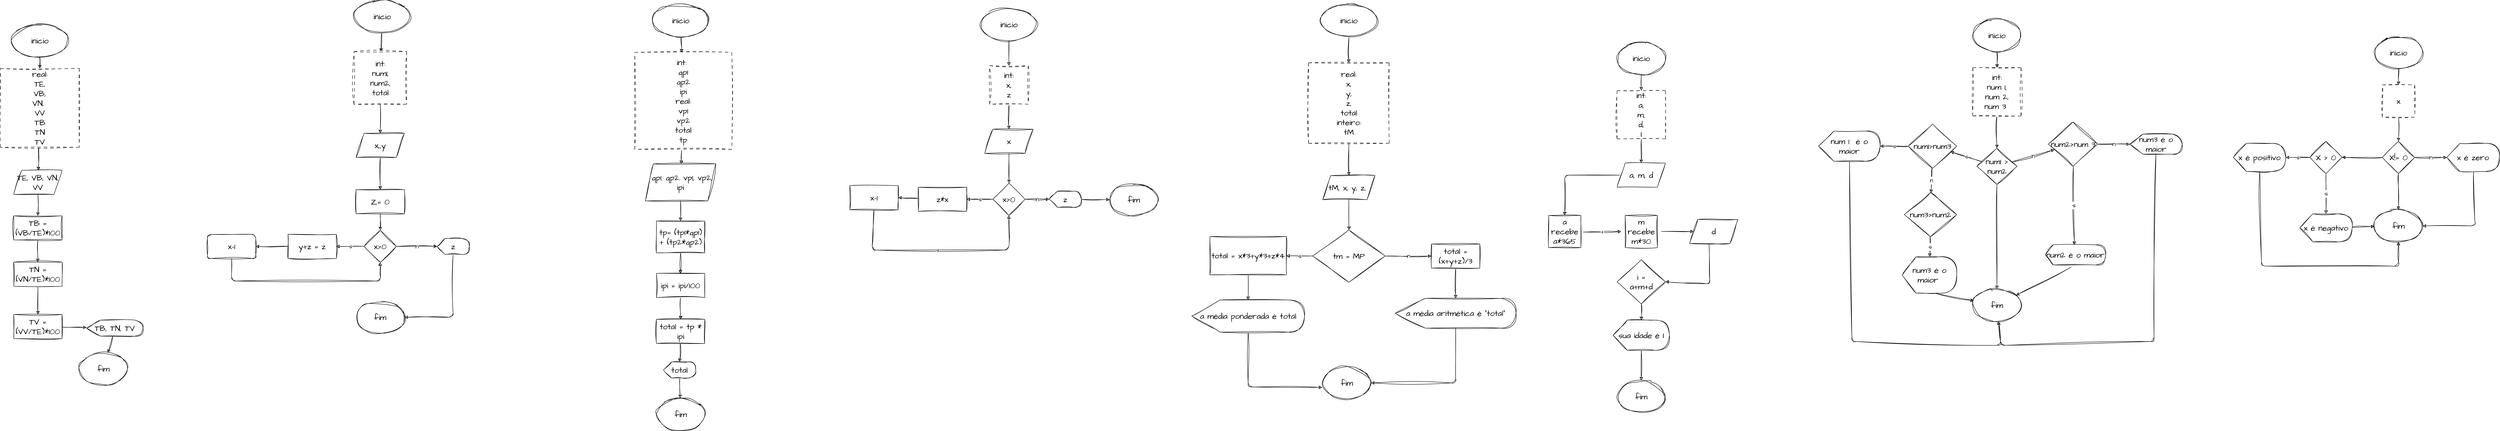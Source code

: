 <mxfile>
    <diagram id="sGymPp60y_wfpJxGPHa7" name="ex1">
        <mxGraphModel dx="9067" dy="885" grid="1" gridSize="10" guides="1" tooltips="1" connect="1" arrows="1" fold="1" page="1" pageScale="1" pageWidth="827" pageHeight="1169" math="0" shadow="0">
            <root>
                <mxCell id="0"/>
                <mxCell id="1" parent="0"/>
                <mxCell id="48" value="" style="edgeStyle=none;sketch=1;hachureGap=4;jiggle=2;curveFitting=1;html=1;fontFamily=Architects Daughter;fontSource=https%3A%2F%2Ffonts.googleapis.com%2Fcss%3Ffamily%3DArchitects%2BDaughter;fontSize=16;" parent="1" source="24" target="47" edge="1">
                    <mxGeometry relative="1" as="geometry"/>
                </mxCell>
                <mxCell id="24" value="inicio" style="ellipse;whiteSpace=wrap;html=1;sketch=1;hachureGap=4;jiggle=2;curveFitting=1;fontFamily=Architects Daughter;fontSource=https%3A%2F%2Ffonts.googleapis.com%2Fcss%3Ffamily%3DArchitects%2BDaughter;fontSize=20;" parent="1" vertex="1">
                    <mxGeometry x="-350" y="110" width="120" height="80" as="geometry"/>
                </mxCell>
                <mxCell id="25" value="fim" style="ellipse;whiteSpace=wrap;html=1;sketch=1;hachureGap=4;jiggle=2;curveFitting=1;fontFamily=Architects Daughter;fontSource=https%3A%2F%2Ffonts.googleapis.com%2Fcss%3Ffamily%3DArchitects%2BDaughter;fontSize=20;" parent="1" vertex="1">
                    <mxGeometry x="-350" y="540" width="120" height="80" as="geometry"/>
                </mxCell>
                <mxCell id="29" value="n" style="edgeStyle=none;sketch=1;hachureGap=4;jiggle=2;curveFitting=1;html=1;fontFamily=Architects Daughter;fontSource=https%3A%2F%2Ffonts.googleapis.com%2Fcss%3Ffamily%3DArchitects%2BDaughter;fontSize=16;" parent="1" source="31" edge="1">
                    <mxGeometry relative="1" as="geometry">
                        <mxPoint x="-170.0" y="410" as="targetPoint"/>
                    </mxGeometry>
                </mxCell>
                <mxCell id="30" value="" style="edgeStyle=none;sketch=1;hachureGap=4;jiggle=2;curveFitting=1;html=1;fontFamily=Architects Daughter;fontSource=https%3A%2F%2Ffonts.googleapis.com%2Fcss%3Ffamily%3DArchitects%2BDaughter;fontSize=16;" parent="1" source="31" target="25" edge="1">
                    <mxGeometry relative="1" as="geometry"/>
                </mxCell>
                <mxCell id="80" value="" style="edgeStyle=none;sketch=1;hachureGap=4;jiggle=2;curveFitting=1;html=1;fontFamily=Architects Daughter;fontSource=https%3A%2F%2Ffonts.googleapis.com%2Fcss%3Ffamily%3DArchitects%2BDaughter;fontSize=16;" parent="1" source="31" target="79" edge="1">
                    <mxGeometry relative="1" as="geometry"/>
                </mxCell>
                <mxCell id="31" value="X!= 0" style="rhombus;whiteSpace=wrap;html=1;sketch=1;hachureGap=4;jiggle=2;curveFitting=1;fontFamily=Architects Daughter;fontSource=https%3A%2F%2Ffonts.googleapis.com%2Fcss%3Ffamily%3DArchitects%2BDaughter;fontSize=20;" parent="1" vertex="1">
                    <mxGeometry x="-330" y="370" width="80" height="80" as="geometry"/>
                </mxCell>
                <mxCell id="58" value="" style="edgeStyle=none;sketch=1;hachureGap=4;jiggle=2;curveFitting=1;html=1;fontFamily=Architects Daughter;fontSource=https%3A%2F%2Ffonts.googleapis.com%2Fcss%3Ffamily%3DArchitects%2BDaughter;fontSize=16;" parent="1" source="43" edge="1">
                    <mxGeometry relative="1" as="geometry">
                        <mxPoint x="-290" y="620" as="targetPoint"/>
                        <Array as="points">
                            <mxPoint x="-630" y="680"/>
                            <mxPoint x="-290" y="680"/>
                        </Array>
                    </mxGeometry>
                </mxCell>
                <mxCell id="43" value="x é positivo" style="shape=display;whiteSpace=wrap;html=1;sketch=1;hachureGap=4;jiggle=2;curveFitting=1;fontFamily=Architects Daughter;fontSource=https%3A%2F%2Ffonts.googleapis.com%2Fcss%3Ffamily%3DArchitects%2BDaughter;fontSize=20;" parent="1" vertex="1">
                    <mxGeometry x="-700" y="375" width="130" height="70" as="geometry"/>
                </mxCell>
                <mxCell id="56" value="" style="edgeStyle=none;sketch=1;hachureGap=4;jiggle=2;curveFitting=1;html=1;fontFamily=Architects Daughter;fontSource=https%3A%2F%2Ffonts.googleapis.com%2Fcss%3Ffamily%3DArchitects%2BDaughter;fontSize=16;entryX=1;entryY=0.5;entryDx=0;entryDy=0;" parent="1" source="46" target="25" edge="1">
                    <mxGeometry relative="1" as="geometry">
                        <mxPoint x="-105" y="530" as="targetPoint"/>
                        <Array as="points">
                            <mxPoint x="-100" y="580"/>
                        </Array>
                    </mxGeometry>
                </mxCell>
                <mxCell id="46" value="x é zero" style="shape=display;whiteSpace=wrap;html=1;sketch=1;hachureGap=4;jiggle=2;curveFitting=1;fontFamily=Architects Daughter;fontSource=https%3A%2F%2Ffonts.googleapis.com%2Fcss%3Ffamily%3DArchitects%2BDaughter;fontSize=20;" parent="1" vertex="1">
                    <mxGeometry x="-170" y="375" width="130" height="70" as="geometry"/>
                </mxCell>
                <mxCell id="49" value="" style="edgeStyle=none;sketch=1;hachureGap=4;jiggle=2;curveFitting=1;html=1;fontFamily=Architects Daughter;fontSource=https%3A%2F%2Ffonts.googleapis.com%2Fcss%3Ffamily%3DArchitects%2BDaughter;fontSize=16;" parent="1" source="47" target="31" edge="1">
                    <mxGeometry relative="1" as="geometry"/>
                </mxCell>
                <mxCell id="47" value="x" style="whiteSpace=wrap;html=1;aspect=fixed;dashed=1;dashPattern=8 8;sketch=1;hachureGap=4;jiggle=2;curveFitting=1;fontFamily=Architects Daughter;fontSource=https%3A%2F%2Ffonts.googleapis.com%2Fcss%3Ffamily%3DArchitects%2BDaughter;fontSize=20;" parent="1" vertex="1">
                    <mxGeometry x="-330" y="230" width="80" height="80" as="geometry"/>
                </mxCell>
                <mxCell id="59" value="" style="edgeStyle=none;sketch=1;hachureGap=4;jiggle=2;curveFitting=1;html=1;fontFamily=Architects Daughter;fontSource=https%3A%2F%2Ffonts.googleapis.com%2Fcss%3Ffamily%3DArchitects%2BDaughter;fontSize=16;" parent="1" source="60" target="76" edge="1">
                    <mxGeometry relative="1" as="geometry"/>
                </mxCell>
                <mxCell id="60" value="inicio" style="ellipse;whiteSpace=wrap;html=1;sketch=1;hachureGap=4;jiggle=2;curveFitting=1;fontFamily=Architects Daughter;fontSource=https%3A%2F%2Ffonts.googleapis.com%2Fcss%3Ffamily%3DArchitects%2BDaughter;fontSize=20;" parent="1" vertex="1">
                    <mxGeometry x="-1347" y="67" width="120" height="80" as="geometry"/>
                </mxCell>
                <mxCell id="61" value="fim" style="ellipse;whiteSpace=wrap;html=1;sketch=1;hachureGap=4;jiggle=2;curveFitting=1;fontFamily=Architects Daughter;fontSource=https%3A%2F%2Ffonts.googleapis.com%2Fcss%3Ffamily%3DArchitects%2BDaughter;fontSize=20;" parent="1" vertex="1">
                    <mxGeometry x="-1347" y="737" width="120" height="80" as="geometry"/>
                </mxCell>
                <mxCell id="64" value="" style="edgeStyle=none;sketch=1;hachureGap=4;jiggle=2;curveFitting=1;html=1;fontFamily=Architects Daughter;fontSource=https%3A%2F%2Ffonts.googleapis.com%2Fcss%3Ffamily%3DArchitects%2BDaughter;fontSize=16;" parent="1" source="65" target="61" edge="1">
                    <mxGeometry relative="1" as="geometry"/>
                </mxCell>
                <mxCell id="91" value="s" style="edgeStyle=none;sketch=1;hachureGap=4;jiggle=2;curveFitting=1;html=1;fontFamily=Architects Daughter;fontSource=https%3A%2F%2Ffonts.googleapis.com%2Fcss%3Ffamily%3DArchitects%2BDaughter;fontSize=16;" parent="1" source="65" target="90" edge="1">
                    <mxGeometry relative="1" as="geometry"/>
                </mxCell>
                <mxCell id="104" value="n" style="edgeStyle=none;sketch=1;hachureGap=4;jiggle=2;curveFitting=1;html=1;fontFamily=Architects Daughter;fontSource=https%3A%2F%2Ffonts.googleapis.com%2Fcss%3Ffamily%3DArchitects%2BDaughter;fontSize=16;" parent="1" source="65" target="103" edge="1">
                    <mxGeometry relative="1" as="geometry"/>
                </mxCell>
                <mxCell id="65" value="num1 &amp;gt; num2" style="rhombus;whiteSpace=wrap;html=1;sketch=1;hachureGap=4;jiggle=2;curveFitting=1;fontFamily=Architects Daughter;fontSource=https%3A%2F%2Ffonts.googleapis.com%2Fcss%3Ffamily%3DArchitects%2BDaughter;fontSize=20;" parent="1" vertex="1">
                    <mxGeometry x="-1337" y="387" width="100" height="90" as="geometry"/>
                </mxCell>
                <mxCell id="75" value="" style="edgeStyle=none;sketch=1;hachureGap=4;jiggle=2;curveFitting=1;html=1;fontFamily=Architects Daughter;fontSource=https%3A%2F%2Ffonts.googleapis.com%2Fcss%3Ffamily%3DArchitects%2BDaughter;fontSize=16;" parent="1" source="76" target="65" edge="1">
                    <mxGeometry relative="1" as="geometry"/>
                </mxCell>
                <mxCell id="76" value="int: &lt;br&gt;num 1,&lt;br&gt;num 2, &lt;br&gt;num 3&amp;nbsp;" style="whiteSpace=wrap;html=1;aspect=fixed;dashed=1;dashPattern=8 8;sketch=1;hachureGap=4;jiggle=2;curveFitting=1;fontFamily=Architects Daughter;fontSource=https%3A%2F%2Ffonts.googleapis.com%2Fcss%3Ffamily%3DArchitects%2BDaughter;fontSize=20;" parent="1" vertex="1">
                    <mxGeometry x="-1347" y="187" width="120" height="120" as="geometry"/>
                </mxCell>
                <mxCell id="81" value="s" style="edgeStyle=none;sketch=1;hachureGap=4;jiggle=2;curveFitting=1;html=1;fontFamily=Architects Daughter;fontSource=https%3A%2F%2Ffonts.googleapis.com%2Fcss%3Ffamily%3DArchitects%2BDaughter;fontSize=16;" parent="1" source="79" target="43" edge="1">
                    <mxGeometry relative="1" as="geometry"/>
                </mxCell>
                <mxCell id="86" value="s" style="edgeStyle=none;sketch=1;hachureGap=4;jiggle=2;curveFitting=1;html=1;fontFamily=Architects Daughter;fontSource=https%3A%2F%2Ffonts.googleapis.com%2Fcss%3Ffamily%3DArchitects%2BDaughter;fontSize=16;" parent="1" source="79" target="85" edge="1">
                    <mxGeometry relative="1" as="geometry"/>
                </mxCell>
                <mxCell id="79" value="X &amp;gt; 0" style="rhombus;whiteSpace=wrap;html=1;sketch=1;hachureGap=4;jiggle=2;curveFitting=1;fontFamily=Architects Daughter;fontSource=https%3A%2F%2Ffonts.googleapis.com%2Fcss%3Ffamily%3DArchitects%2BDaughter;fontSize=20;" parent="1" vertex="1">
                    <mxGeometry x="-510" y="370" width="80" height="80" as="geometry"/>
                </mxCell>
                <mxCell id="87" value="" style="edgeStyle=none;sketch=1;hachureGap=4;jiggle=2;curveFitting=1;html=1;fontFamily=Architects Daughter;fontSource=https%3A%2F%2Ffonts.googleapis.com%2Fcss%3Ffamily%3DArchitects%2BDaughter;fontSize=16;" parent="1" source="85" target="25" edge="1">
                    <mxGeometry relative="1" as="geometry"/>
                </mxCell>
                <mxCell id="85" value="x é negativo" style="shape=display;whiteSpace=wrap;html=1;sketch=1;hachureGap=4;jiggle=2;curveFitting=1;fontFamily=Architects Daughter;fontSource=https%3A%2F%2Ffonts.googleapis.com%2Fcss%3Ffamily%3DArchitects%2BDaughter;fontSize=20;" parent="1" vertex="1">
                    <mxGeometry x="-535" y="550" width="130" height="70" as="geometry"/>
                </mxCell>
                <mxCell id="94" value="s" style="edgeStyle=none;sketch=1;hachureGap=4;jiggle=2;curveFitting=1;html=1;fontFamily=Architects Daughter;fontSource=https%3A%2F%2Ffonts.googleapis.com%2Fcss%3Ffamily%3DArchitects%2BDaughter;fontSize=16;" parent="1" source="90" target="111" edge="1">
                    <mxGeometry relative="1" as="geometry">
                        <mxPoint x="-1587" y="382" as="targetPoint"/>
                    </mxGeometry>
                </mxCell>
                <mxCell id="98" value="n" style="edgeStyle=none;sketch=1;hachureGap=4;jiggle=2;curveFitting=1;html=1;fontFamily=Architects Daughter;fontSource=https%3A%2F%2Ffonts.googleapis.com%2Fcss%3Ffamily%3DArchitects%2BDaughter;fontSize=16;" parent="1" source="90" target="97" edge="1">
                    <mxGeometry relative="1" as="geometry"/>
                </mxCell>
                <mxCell id="90" value="num1&amp;gt;num3" style="rhombus;whiteSpace=wrap;html=1;fontSize=20;fontFamily=Architects Daughter;sketch=1;hachureGap=4;jiggle=2;curveFitting=1;fontSource=https%3A%2F%2Ffonts.googleapis.com%2Fcss%3Ffamily%3DArchitects%2BDaughter;" parent="1" vertex="1">
                    <mxGeometry x="-1507" y="327" width="120" height="110" as="geometry"/>
                </mxCell>
                <mxCell id="100" value="s" style="edgeStyle=none;sketch=1;hachureGap=4;jiggle=2;curveFitting=1;html=1;fontFamily=Architects Daughter;fontSource=https%3A%2F%2Ffonts.googleapis.com%2Fcss%3Ffamily%3DArchitects%2BDaughter;fontSize=16;" parent="1" source="97" target="113" edge="1">
                    <mxGeometry relative="1" as="geometry">
                        <mxPoint x="-1457" y="637" as="targetPoint"/>
                    </mxGeometry>
                </mxCell>
                <mxCell id="97" value="num3&amp;gt;num2" style="rhombus;whiteSpace=wrap;html=1;fontSize=20;fontFamily=Architects Daughter;sketch=1;hachureGap=4;jiggle=2;curveFitting=1;fontSource=https%3A%2F%2Ffonts.googleapis.com%2Fcss%3Ffamily%3DArchitects%2BDaughter;" parent="1" vertex="1">
                    <mxGeometry x="-1517" y="497" width="130" height="110" as="geometry"/>
                </mxCell>
                <mxCell id="109" value="" style="edgeStyle=none;sketch=1;hachureGap=4;jiggle=2;curveFitting=1;html=1;fontFamily=Architects Daughter;fontSource=https%3A%2F%2Ffonts.googleapis.com%2Fcss%3Ffamily%3DArchitects%2BDaughter;fontSize=16;exitX=0.572;exitY=0.99;exitDx=0;exitDy=0;exitPerimeter=0;" parent="1" source="113" target="61" edge="1">
                    <mxGeometry relative="1" as="geometry">
                        <mxPoint x="-1447" y="737" as="sourcePoint"/>
                    </mxGeometry>
                </mxCell>
                <mxCell id="106" value="s" style="edgeStyle=none;sketch=1;hachureGap=4;jiggle=2;curveFitting=1;html=1;fontFamily=Architects Daughter;fontSource=https%3A%2F%2Ffonts.googleapis.com%2Fcss%3Ffamily%3DArchitects%2BDaughter;fontSize=16;entryX=0;entryY=0;entryDx=72.5;entryDy=0;entryPerimeter=0;" parent="1" source="103" target="116" edge="1">
                    <mxGeometry relative="1" as="geometry">
                        <mxPoint x="-1104.5" y="582" as="targetPoint"/>
                    </mxGeometry>
                </mxCell>
                <mxCell id="108" value="n" style="edgeStyle=none;sketch=1;hachureGap=4;jiggle=2;curveFitting=1;html=1;fontFamily=Architects Daughter;fontSource=https%3A%2F%2Ffonts.googleapis.com%2Fcss%3Ffamily%3DArchitects%2BDaughter;fontSize=16;entryX=0;entryY=0.5;entryDx=0;entryDy=0;entryPerimeter=0;" parent="1" source="103" target="114" edge="1">
                    <mxGeometry relative="1" as="geometry">
                        <mxPoint x="-957" y="377" as="targetPoint"/>
                    </mxGeometry>
                </mxCell>
                <mxCell id="103" value="num2&amp;gt;num 3" style="rhombus;whiteSpace=wrap;html=1;fontSize=20;fontFamily=Architects Daughter;sketch=1;hachureGap=4;jiggle=2;curveFitting=1;fontSource=https%3A%2F%2Ffonts.googleapis.com%2Fcss%3Ffamily%3DArchitects%2BDaughter;" parent="1" vertex="1">
                    <mxGeometry x="-1159.5" y="322" width="122.5" height="110" as="geometry"/>
                </mxCell>
                <mxCell id="110" value="" style="edgeStyle=none;sketch=1;hachureGap=4;jiggle=2;curveFitting=1;html=1;fontFamily=Architects Daughter;fontSource=https%3A%2F%2Ffonts.googleapis.com%2Fcss%3Ffamily%3DArchitects%2BDaughter;fontSize=16;exitX=0;exitY=0;exitDx=72.5;exitDy=50;exitPerimeter=0;" parent="1" source="116" target="61" edge="1">
                    <mxGeometry relative="1" as="geometry">
                        <mxPoint x="-1176.251" y="692" as="sourcePoint"/>
                    </mxGeometry>
                </mxCell>
                <mxCell id="119" value="" style="edgeStyle=none;sketch=1;hachureGap=4;jiggle=2;curveFitting=1;html=1;fontFamily=Architects Daughter;fontSource=https%3A%2F%2Ffonts.googleapis.com%2Fcss%3Ffamily%3DArchitects%2BDaughter;fontSize=16;" parent="1" source="111" target="61" edge="1">
                    <mxGeometry relative="1" as="geometry">
                        <mxPoint x="-1662" y="497" as="targetPoint"/>
                        <Array as="points">
                            <mxPoint x="-1647" y="867"/>
                            <mxPoint x="-1277" y="877"/>
                        </Array>
                    </mxGeometry>
                </mxCell>
                <mxCell id="111" value="num 1&amp;nbsp; é o maior" style="shape=display;whiteSpace=wrap;html=1;sketch=1;hachureGap=4;jiggle=2;curveFitting=1;fontFamily=Architects Daughter;fontSource=https%3A%2F%2Ffonts.googleapis.com%2Fcss%3Ffamily%3DArchitects%2BDaughter;fontSize=20;" parent="1" vertex="1">
                    <mxGeometry x="-1730" y="344.5" width="153" height="75" as="geometry"/>
                </mxCell>
                <mxCell id="113" value="num3 é o maior&amp;nbsp;" style="shape=display;whiteSpace=wrap;html=1;sketch=1;hachureGap=4;jiggle=2;curveFitting=1;fontFamily=Architects Daughter;fontSource=https%3A%2F%2Ffonts.googleapis.com%2Fcss%3Ffamily%3DArchitects%2BDaughter;fontSize=20;" parent="1" vertex="1">
                    <mxGeometry x="-1522" y="657" width="135" height="90" as="geometry"/>
                </mxCell>
                <mxCell id="121" value="" style="edgeStyle=none;sketch=1;hachureGap=4;jiggle=2;curveFitting=1;html=1;fontFamily=Architects Daughter;fontSource=https%3A%2F%2Ffonts.googleapis.com%2Fcss%3Ffamily%3DArchitects%2BDaughter;fontSize=16;" parent="1" source="114" target="61" edge="1">
                    <mxGeometry relative="1" as="geometry">
                        <mxPoint x="-1297" y="827" as="targetPoint"/>
                        <Array as="points">
                            <mxPoint x="-897" y="867"/>
                            <mxPoint x="-1277" y="877"/>
                        </Array>
                    </mxGeometry>
                </mxCell>
                <mxCell id="114" value="num3 é o maior" style="shape=display;whiteSpace=wrap;html=1;sketch=1;hachureGap=4;jiggle=2;curveFitting=1;fontFamily=Architects Daughter;fontSource=https%3A%2F%2Ffonts.googleapis.com%2Fcss%3Ffamily%3DArchitects%2BDaughter;fontSize=20;" parent="1" vertex="1">
                    <mxGeometry x="-957" y="352" width="130" height="50" as="geometry"/>
                </mxCell>
                <mxCell id="116" value="num2 é o maior" style="shape=display;whiteSpace=wrap;html=1;sketch=1;hachureGap=4;jiggle=2;curveFitting=1;fontFamily=Architects Daughter;fontSource=https%3A%2F%2Ffonts.googleapis.com%2Fcss%3Ffamily%3DArchitects%2BDaughter;fontSize=20;size=0.133;" parent="1" vertex="1">
                    <mxGeometry x="-1167" y="627" width="150" height="50" as="geometry"/>
                </mxCell>
                <mxCell id="122" value="" style="edgeStyle=none;sketch=1;hachureGap=4;jiggle=2;curveFitting=1;html=1;fontFamily=Architects Daughter;fontSource=https%3A%2F%2Ffonts.googleapis.com%2Fcss%3Ffamily%3DArchitects%2BDaughter;fontSize=16;" parent="1" source="123" target="130" edge="1">
                    <mxGeometry relative="1" as="geometry"/>
                </mxCell>
                <mxCell id="123" value="inicio" style="ellipse;whiteSpace=wrap;html=1;sketch=1;hachureGap=4;jiggle=2;curveFitting=1;fontFamily=Architects Daughter;fontSource=https%3A%2F%2Ffonts.googleapis.com%2Fcss%3Ffamily%3DArchitects%2BDaughter;fontSize=20;" parent="1" vertex="1">
                    <mxGeometry x="-2230" y="124" width="120" height="80" as="geometry"/>
                </mxCell>
                <mxCell id="124" value="fim" style="ellipse;whiteSpace=wrap;html=1;sketch=1;hachureGap=4;jiggle=2;curveFitting=1;fontFamily=Architects Daughter;fontSource=https%3A%2F%2Ffonts.googleapis.com%2Fcss%3Ffamily%3DArchitects%2BDaughter;fontSize=20;" parent="1" vertex="1">
                    <mxGeometry x="-2230" y="964" width="120" height="80" as="geometry"/>
                </mxCell>
                <mxCell id="175" value="" style="edgeStyle=none;sketch=1;hachureGap=4;jiggle=2;curveFitting=1;html=1;fontFamily=Architects Daughter;fontSource=https%3A%2F%2Ffonts.googleapis.com%2Fcss%3Ffamily%3DArchitects%2BDaughter;fontSize=16;" parent="1" source="130" target="172" edge="1">
                    <mxGeometry relative="1" as="geometry"/>
                </mxCell>
                <mxCell id="130" value="int: &lt;br&gt;a,&lt;br&gt;m, &lt;br&gt;d,&lt;br&gt;I" style="whiteSpace=wrap;html=1;aspect=fixed;dashed=1;dashPattern=8 8;sketch=1;hachureGap=4;jiggle=2;curveFitting=1;fontFamily=Architects Daughter;fontSource=https%3A%2F%2Ffonts.googleapis.com%2Fcss%3Ffamily%3DArchitects%2BDaughter;fontSize=20;" parent="1" vertex="1">
                    <mxGeometry x="-2230" y="244" width="120" height="120" as="geometry"/>
                </mxCell>
                <mxCell id="152" value="+" style="edgeStyle=none;sketch=1;hachureGap=4;jiggle=2;curveFitting=1;html=1;fontFamily=Architects Daughter;fontSource=https%3A%2F%2Ffonts.googleapis.com%2Fcss%3Ffamily%3DArchitects%2BDaughter;fontSize=16;exitX=1;exitY=0.75;exitDx=0;exitDy=0;entryX=0;entryY=0.5;entryDx=0;entryDy=0;" parent="1" edge="1">
                    <mxGeometry relative="1" as="geometry">
                        <mxPoint x="-2313.846" y="595.538" as="sourcePoint"/>
                        <mxPoint x="-2220" y="594" as="targetPoint"/>
                    </mxGeometry>
                </mxCell>
                <mxCell id="156" value="" style="edgeStyle=none;sketch=1;hachureGap=4;jiggle=2;curveFitting=1;html=1;fontFamily=Architects Daughter;fontSource=https%3A%2F%2Ffonts.googleapis.com%2Fcss%3Ffamily%3DArchitects%2BDaughter;fontSize=16;entryX=1;entryY=0.5;entryDx=0;entryDy=0;exitX=0.399;exitY=1.017;exitDx=0;exitDy=0;exitPerimeter=0;" parent="1" source="165" target="154" edge="1">
                    <mxGeometry relative="1" as="geometry">
                        <mxPoint x="-2000" y="634" as="sourcePoint"/>
                        <mxPoint x="-2000" y="714" as="targetPoint"/>
                        <Array as="points">
                            <mxPoint x="-2000" y="724"/>
                        </Array>
                    </mxGeometry>
                </mxCell>
                <mxCell id="160" value="" style="edgeStyle=none;sketch=1;hachureGap=4;jiggle=2;curveFitting=1;html=1;fontFamily=Architects Daughter;fontSource=https%3A%2F%2Ffonts.googleapis.com%2Fcss%3Ffamily%3DArchitects%2BDaughter;fontSize=16;" parent="1" source="153" target="124" edge="1">
                    <mxGeometry relative="1" as="geometry"/>
                </mxCell>
                <mxCell id="153" value="sua idade é I" style="shape=display;whiteSpace=wrap;html=1;sketch=1;hachureGap=4;jiggle=2;curveFitting=1;fontFamily=Architects Daughter;fontSource=https%3A%2F%2Ffonts.googleapis.com%2Fcss%3Ffamily%3DArchitects%2BDaughter;fontSize=20;" parent="1" vertex="1">
                    <mxGeometry x="-2240" y="814" width="140" height="75" as="geometry"/>
                </mxCell>
                <mxCell id="159" value="" style="edgeStyle=none;sketch=1;hachureGap=4;jiggle=2;curveFitting=1;html=1;fontFamily=Architects Daughter;fontSource=https%3A%2F%2Ffonts.googleapis.com%2Fcss%3Ffamily%3DArchitects%2BDaughter;fontSize=16;" parent="1" source="154" target="153" edge="1">
                    <mxGeometry relative="1" as="geometry"/>
                </mxCell>
                <mxCell id="154" value="i =&lt;br&gt;a+m+d" style="rhombus;whiteSpace=wrap;html=1;fontSize=20;fontFamily=Architects Daughter;sketch=1;hachureGap=4;jiggle=2;curveFitting=1;fontSource=https%3A%2F%2Ffonts.googleapis.com%2Fcss%3Ffamily%3DArchitects%2BDaughter;" parent="1" vertex="1">
                    <mxGeometry x="-2230" y="664" width="120" height="110" as="geometry"/>
                </mxCell>
                <mxCell id="166" value="" style="edgeStyle=none;sketch=1;hachureGap=4;jiggle=2;curveFitting=1;html=1;fontFamily=Architects Daughter;fontSource=https%3A%2F%2Ffonts.googleapis.com%2Fcss%3Ffamily%3DArchitects%2BDaughter;fontSize=16;" parent="1" target="165" edge="1">
                    <mxGeometry relative="1" as="geometry">
                        <mxPoint x="-2120" y="594" as="sourcePoint"/>
                    </mxGeometry>
                </mxCell>
                <mxCell id="165" value="d" style="shape=parallelogram;perimeter=parallelogramPerimeter;whiteSpace=wrap;html=1;fixedSize=1;sketch=1;hachureGap=4;jiggle=2;curveFitting=1;fontFamily=Architects Daughter;fontSource=https%3A%2F%2Ffonts.googleapis.com%2Fcss%3Ffamily%3DArchitects%2BDaughter;fontSize=20;" parent="1" vertex="1">
                    <mxGeometry x="-2050" y="564" width="120" height="60" as="geometry"/>
                </mxCell>
                <mxCell id="170" value="a recebe a*365" style="whiteSpace=wrap;html=1;aspect=fixed;sketch=1;hachureGap=4;jiggle=2;curveFitting=1;fontFamily=Architects Daughter;fontSource=https%3A%2F%2Ffonts.googleapis.com%2Fcss%3Ffamily%3DArchitects%2BDaughter;fontSize=20;" parent="1" vertex="1">
                    <mxGeometry x="-2400" y="554" width="80" height="80" as="geometry"/>
                </mxCell>
                <mxCell id="171" value="m recebe m*30" style="whiteSpace=wrap;html=1;aspect=fixed;sketch=1;hachureGap=4;jiggle=2;curveFitting=1;fontFamily=Architects Daughter;fontSource=https%3A%2F%2Ffonts.googleapis.com%2Fcss%3Ffamily%3DArchitects%2BDaughter;fontSize=20;" parent="1" vertex="1">
                    <mxGeometry x="-2210" y="554" width="80" height="80" as="geometry"/>
                </mxCell>
                <mxCell id="176" value="" style="edgeStyle=none;sketch=1;hachureGap=4;jiggle=2;curveFitting=1;html=1;fontFamily=Architects Daughter;fontSource=https%3A%2F%2Ffonts.googleapis.com%2Fcss%3Ffamily%3DArchitects%2BDaughter;fontSize=16;" parent="1" source="172" edge="1">
                    <mxGeometry relative="1" as="geometry">
                        <mxPoint x="-2360" y="554" as="targetPoint"/>
                        <Array as="points">
                            <mxPoint x="-2360" y="454"/>
                        </Array>
                    </mxGeometry>
                </mxCell>
                <mxCell id="172" value="a, m, d" style="shape=parallelogram;perimeter=parallelogramPerimeter;whiteSpace=wrap;html=1;fixedSize=1;sketch=1;hachureGap=4;jiggle=2;curveFitting=1;fontFamily=Architects Daughter;fontSource=https%3A%2F%2Ffonts.googleapis.com%2Fcss%3Ffamily%3DArchitects%2BDaughter;fontSize=20;" parent="1" vertex="1">
                    <mxGeometry x="-2230" y="424" width="120" height="60" as="geometry"/>
                </mxCell>
                <mxCell id="178" value="" style="edgeStyle=none;sketch=1;hachureGap=4;jiggle=2;curveFitting=1;html=1;fontFamily=Architects Daughter;fontSource=https%3A%2F%2Ffonts.googleapis.com%2Fcss%3Ffamily%3DArchitects%2BDaughter;fontSize=16;" parent="1" source="179" target="182" edge="1">
                    <mxGeometry relative="1" as="geometry"/>
                </mxCell>
                <mxCell id="179" value="inicio" style="ellipse;whiteSpace=wrap;html=1;sketch=1;hachureGap=4;jiggle=2;curveFitting=1;fontFamily=Architects Daughter;fontSource=https%3A%2F%2Ffonts.googleapis.com%2Fcss%3Ffamily%3DArchitects%2BDaughter;fontSize=20;" parent="1" vertex="1">
                    <mxGeometry x="-2966" y="30.01" width="140" height="80" as="geometry"/>
                </mxCell>
                <mxCell id="180" value="fim" style="ellipse;whiteSpace=wrap;html=1;sketch=1;hachureGap=4;jiggle=2;curveFitting=1;fontFamily=Architects Daughter;fontSource=https%3A%2F%2Ffonts.googleapis.com%2Fcss%3Ffamily%3DArchitects%2BDaughter;fontSize=20;" parent="1" vertex="1">
                    <mxGeometry x="-2961" y="930.01" width="120" height="80" as="geometry"/>
                </mxCell>
                <mxCell id="181" value="" style="edgeStyle=none;sketch=1;hachureGap=4;jiggle=2;curveFitting=1;html=1;fontFamily=Architects Daughter;fontSource=https%3A%2F%2Ffonts.googleapis.com%2Fcss%3Ffamily%3DArchitects%2BDaughter;fontSize=16;" parent="1" source="182" target="194" edge="1">
                    <mxGeometry relative="1" as="geometry"/>
                </mxCell>
                <mxCell id="182" value="real: &lt;br&gt;x,&lt;br&gt;y, &lt;br&gt;z,&lt;br&gt;total&lt;br&gt;inteiro:&lt;br&gt;tM" style="whiteSpace=wrap;html=1;aspect=fixed;dashed=1;dashPattern=8 8;sketch=1;hachureGap=4;jiggle=2;curveFitting=1;fontFamily=Architects Daughter;fontSource=https%3A%2F%2Ffonts.googleapis.com%2Fcss%3Ffamily%3DArchitects%2BDaughter;fontSize=20;" parent="1" vertex="1">
                    <mxGeometry x="-2996" y="175.01" width="200" height="200" as="geometry"/>
                </mxCell>
                <mxCell id="199" value="" style="edgeStyle=none;sketch=1;hachureGap=4;jiggle=2;curveFitting=1;html=1;fontFamily=Architects Daughter;fontSource=https%3A%2F%2Ffonts.googleapis.com%2Fcss%3Ffamily%3DArchitects%2BDaughter;fontSize=16;entryX=0.5;entryY=0;entryDx=0;entryDy=0;" parent="1" source="194" target="195" edge="1">
                    <mxGeometry relative="1" as="geometry">
                        <mxPoint x="-2891" y="550.01" as="targetPoint"/>
                    </mxGeometry>
                </mxCell>
                <mxCell id="194" value="tM, x, y, z,&amp;nbsp;" style="shape=parallelogram;perimeter=parallelogramPerimeter;whiteSpace=wrap;html=1;fixedSize=1;sketch=1;hachureGap=4;jiggle=2;curveFitting=1;fontFamily=Architects Daughter;fontSource=https%3A%2F%2Ffonts.googleapis.com%2Fcss%3Ffamily%3DArchitects%2BDaughter;fontSize=20;" parent="1" vertex="1">
                    <mxGeometry x="-2961" y="455.01" width="130" height="60" as="geometry"/>
                </mxCell>
                <mxCell id="202" value="s" style="edgeStyle=none;sketch=1;hachureGap=4;jiggle=2;curveFitting=1;html=1;fontFamily=Architects Daughter;fontSource=https%3A%2F%2Ffonts.googleapis.com%2Fcss%3Ffamily%3DArchitects%2BDaughter;fontSize=16;" parent="1" source="195" target="201" edge="1">
                    <mxGeometry relative="1" as="geometry"/>
                </mxCell>
                <mxCell id="204" value="n" style="edgeStyle=none;sketch=1;hachureGap=4;jiggle=2;curveFitting=1;html=1;fontFamily=Architects Daughter;fontSource=https%3A%2F%2Ffonts.googleapis.com%2Fcss%3Ffamily%3DArchitects%2BDaughter;fontSize=16;" parent="1" source="195" target="203" edge="1">
                    <mxGeometry relative="1" as="geometry"/>
                </mxCell>
                <mxCell id="195" value="tm = MP" style="rhombus;whiteSpace=wrap;html=1;sketch=1;hachureGap=4;jiggle=2;curveFitting=1;fontFamily=Architects Daughter;fontSource=https%3A%2F%2Ffonts.googleapis.com%2Fcss%3Ffamily%3DArchitects%2BDaughter;fontSize=20;" parent="1" vertex="1">
                    <mxGeometry x="-2986" y="590.01" width="180" height="130" as="geometry"/>
                </mxCell>
                <mxCell id="213" value="" style="edgeStyle=none;sketch=1;hachureGap=4;jiggle=2;curveFitting=1;html=1;fontFamily=Architects Daughter;fontSource=https%3A%2F%2Ffonts.googleapis.com%2Fcss%3Ffamily%3DArchitects%2BDaughter;fontSize=16;" parent="1" source="201" target="212" edge="1">
                    <mxGeometry relative="1" as="geometry"/>
                </mxCell>
                <mxCell id="201" value="total = x*3+y*3+z*4" style="whiteSpace=wrap;html=1;fontSize=20;fontFamily=Architects Daughter;sketch=1;hachureGap=4;jiggle=2;curveFitting=1;fontSource=https%3A%2F%2Ffonts.googleapis.com%2Fcss%3Ffamily%3DArchitects%2BDaughter;" parent="1" vertex="1">
                    <mxGeometry x="-3241" y="606.51" width="190" height="95" as="geometry"/>
                </mxCell>
                <mxCell id="210" value="" style="edgeStyle=none;sketch=1;hachureGap=4;jiggle=2;curveFitting=1;html=1;fontFamily=Architects Daughter;fontSource=https%3A%2F%2Ffonts.googleapis.com%2Fcss%3Ffamily%3DArchitects%2BDaughter;fontSize=16;" parent="1" source="203" target="208" edge="1">
                    <mxGeometry relative="1" as="geometry"/>
                </mxCell>
                <mxCell id="203" value="total =(x+y+z)/3" style="whiteSpace=wrap;html=1;fontSize=20;fontFamily=Architects Daughter;sketch=1;hachureGap=4;jiggle=2;curveFitting=1;fontSource=https%3A%2F%2Ffonts.googleapis.com%2Fcss%3Ffamily%3DArchitects%2BDaughter;" parent="1" vertex="1">
                    <mxGeometry x="-2691" y="625.01" width="120" height="60" as="geometry"/>
                </mxCell>
                <mxCell id="217" value="" style="edgeStyle=none;sketch=1;hachureGap=4;jiggle=2;curveFitting=1;html=1;fontFamily=Architects Daughter;fontSource=https%3A%2F%2Ffonts.googleapis.com%2Fcss%3Ffamily%3DArchitects%2BDaughter;fontSize=16;entryX=1;entryY=0.5;entryDx=0;entryDy=0;" parent="1" source="208" target="180" edge="1">
                    <mxGeometry relative="1" as="geometry">
                        <mxPoint x="-2631" y="940.01" as="targetPoint"/>
                        <Array as="points">
                            <mxPoint x="-2631" y="970.01"/>
                        </Array>
                    </mxGeometry>
                </mxCell>
                <mxCell id="208" value="a média aritmética é &quot;total&quot;" style="shape=display;whiteSpace=wrap;html=1;sketch=1;hachureGap=4;jiggle=2;curveFitting=1;fontFamily=Architects Daughter;fontSource=https%3A%2F%2Ffonts.googleapis.com%2Fcss%3Ffamily%3DArchitects%2BDaughter;fontSize=20;" parent="1" vertex="1">
                    <mxGeometry x="-2781" y="760.01" width="300" height="74" as="geometry"/>
                </mxCell>
                <mxCell id="215" value="" style="edgeStyle=none;sketch=1;hachureGap=4;jiggle=2;curveFitting=1;html=1;fontFamily=Architects Daughter;fontSource=https%3A%2F%2Ffonts.googleapis.com%2Fcss%3Ffamily%3DArchitects%2BDaughter;fontSize=16;entryX=-0.012;entryY=0.64;entryDx=0;entryDy=0;entryPerimeter=0;" parent="1" source="212" target="180" edge="1">
                    <mxGeometry relative="1" as="geometry">
                        <mxPoint x="-3146" y="934.01" as="targetPoint"/>
                        <Array as="points">
                            <mxPoint x="-3146" y="980.01"/>
                        </Array>
                    </mxGeometry>
                </mxCell>
                <mxCell id="212" value="a média ponderada é total" style="shape=display;whiteSpace=wrap;html=1;sketch=1;hachureGap=4;jiggle=2;curveFitting=1;fontFamily=Architects Daughter;fontSource=https%3A%2F%2Ffonts.googleapis.com%2Fcss%3Ffamily%3DArchitects%2BDaughter;fontSize=20;" parent="1" vertex="1">
                    <mxGeometry x="-3286" y="764.01" width="280" height="80" as="geometry"/>
                </mxCell>
                <mxCell id="220" value="" style="edgeStyle=none;sketch=1;hachureGap=4;jiggle=2;curveFitting=1;html=1;fontFamily=Architects Daughter;fontSource=https%3A%2F%2Ffonts.googleapis.com%2Fcss%3Ffamily%3DArchitects%2BDaughter;fontSize=16;" parent="1" source="221" target="224" edge="1">
                    <mxGeometry relative="1" as="geometry"/>
                </mxCell>
                <mxCell id="221" value="inicio" style="ellipse;whiteSpace=wrap;html=1;sketch=1;hachureGap=4;jiggle=2;curveFitting=1;fontFamily=Architects Daughter;fontSource=https%3A%2F%2Ffonts.googleapis.com%2Fcss%3Ffamily%3DArchitects%2BDaughter;fontSize=20;" parent="1" vertex="1">
                    <mxGeometry x="-3810" y="40" width="140" height="80" as="geometry"/>
                </mxCell>
                <mxCell id="222" value="fim" style="ellipse;whiteSpace=wrap;html=1;sketch=1;hachureGap=4;jiggle=2;curveFitting=1;fontFamily=Architects Daughter;fontSource=https%3A%2F%2Ffonts.googleapis.com%2Fcss%3Ffamily%3DArchitects%2BDaughter;fontSize=20;" parent="1" vertex="1">
                    <mxGeometry x="-3490" y="475" width="120" height="80" as="geometry"/>
                </mxCell>
                <mxCell id="240" value="" style="edgeStyle=none;sketch=1;hachureGap=4;jiggle=2;curveFitting=1;html=1;fontFamily=Architects Daughter;fontSource=https%3A%2F%2Ffonts.googleapis.com%2Fcss%3Ffamily%3DArchitects%2BDaughter;fontSize=16;" parent="1" source="224" target="239" edge="1">
                    <mxGeometry relative="1" as="geometry"/>
                </mxCell>
                <mxCell id="224" value="int: &lt;br&gt;x,&lt;br&gt;z" style="whiteSpace=wrap;html=1;aspect=fixed;dashed=1;dashPattern=8 8;sketch=1;hachureGap=4;jiggle=2;curveFitting=1;fontFamily=Architects Daughter;fontSource=https%3A%2F%2Ffonts.googleapis.com%2Fcss%3Ffamily%3DArchitects%2BDaughter;fontSize=20;" parent="1" vertex="1">
                    <mxGeometry x="-3788" y="182" width="96" height="96" as="geometry"/>
                </mxCell>
                <mxCell id="243" value="s" style="edgeStyle=none;sketch=1;hachureGap=4;jiggle=2;curveFitting=1;html=1;fontFamily=Architects Daughter;fontSource=https%3A%2F%2Ffonts.googleapis.com%2Fcss%3Ffamily%3DArchitects%2BDaughter;fontSize=16;exitX=0;exitY=0.5;exitDx=0;exitDy=0;" parent="1" source="250" target="242" edge="1">
                    <mxGeometry relative="1" as="geometry">
                        <mxPoint x="-3790" y="514" as="sourcePoint"/>
                    </mxGeometry>
                </mxCell>
                <mxCell id="241" value="" style="edgeStyle=none;sketch=1;hachureGap=4;jiggle=2;curveFitting=1;html=1;fontFamily=Architects Daughter;fontSource=https%3A%2F%2Ffonts.googleapis.com%2Fcss%3Ffamily%3DArchitects%2BDaughter;fontSize=16;entryX=0.5;entryY=0;entryDx=0;entryDy=0;" parent="1" source="239" target="250" edge="1">
                    <mxGeometry relative="1" as="geometry">
                        <mxPoint x="-3743.611" y="474" as="targetPoint"/>
                    </mxGeometry>
                </mxCell>
                <mxCell id="239" value="x" style="shape=parallelogram;perimeter=parallelogramPerimeter;whiteSpace=wrap;html=1;fixedSize=1;sketch=1;hachureGap=4;jiggle=2;curveFitting=1;fontFamily=Architects Daughter;fontSource=https%3A%2F%2Ffonts.googleapis.com%2Fcss%3Ffamily%3DArchitects%2BDaughter;fontSize=20;" parent="1" vertex="1">
                    <mxGeometry x="-3800" y="340" width="120" height="60" as="geometry"/>
                </mxCell>
                <mxCell id="245" value="" style="edgeStyle=none;sketch=1;hachureGap=4;jiggle=2;curveFitting=1;html=1;fontFamily=Architects Daughter;fontSource=https%3A%2F%2Ffonts.googleapis.com%2Fcss%3Ffamily%3DArchitects%2BDaughter;fontSize=16;entryX=1;entryY=0.5;entryDx=0;entryDy=0;" parent="1" source="242" target="247" edge="1">
                    <mxGeometry relative="1" as="geometry">
                        <mxPoint x="-4045" y="514" as="targetPoint"/>
                    </mxGeometry>
                </mxCell>
                <mxCell id="242" value="z*x" style="whiteSpace=wrap;html=1;fontSize=20;fontFamily=Architects Daughter;sketch=1;hachureGap=4;jiggle=2;curveFitting=1;fontSource=https%3A%2F%2Ffonts.googleapis.com%2Fcss%3Ffamily%3DArchitects%2BDaughter;" parent="1" vertex="1">
                    <mxGeometry x="-3965" y="484" width="120" height="60" as="geometry"/>
                </mxCell>
                <mxCell id="246" value="s" style="edgeStyle=none;sketch=1;hachureGap=4;jiggle=2;curveFitting=1;html=1;fontFamily=Architects Daughter;fontSource=https%3A%2F%2Ffonts.googleapis.com%2Fcss%3Ffamily%3DArchitects%2BDaughter;fontSize=16;exitX=0.5;exitY=1;exitDx=0;exitDy=0;entryX=0.5;entryY=1;entryDx=0;entryDy=0;" parent="1" source="247" target="250" edge="1">
                    <mxGeometry relative="1" as="geometry">
                        <mxPoint x="-4089.048" y="544" as="sourcePoint"/>
                        <mxPoint x="-3740" y="550" as="targetPoint"/>
                        <Array as="points">
                            <mxPoint x="-4080" y="640"/>
                            <mxPoint x="-3740" y="640"/>
                        </Array>
                    </mxGeometry>
                </mxCell>
                <mxCell id="247" value="x-1" style="whiteSpace=wrap;html=1;fontSize=20;fontFamily=Architects Daughter;sketch=1;hachureGap=4;jiggle=2;curveFitting=1;fontSource=https%3A%2F%2Ffonts.googleapis.com%2Fcss%3Ffamily%3DArchitects%2BDaughter;" parent="1" vertex="1">
                    <mxGeometry x="-4135" y="480" width="120" height="60" as="geometry"/>
                </mxCell>
                <mxCell id="252" value="n" style="edgeStyle=none;sketch=1;hachureGap=4;jiggle=2;curveFitting=1;html=1;fontFamily=Architects Daughter;fontSource=https%3A%2F%2Ffonts.googleapis.com%2Fcss%3Ffamily%3DArchitects%2BDaughter;fontSize=16;entryX=0;entryY=0.5;entryDx=0;entryDy=0;entryPerimeter=0;" parent="1" source="250" target="253" edge="1">
                    <mxGeometry relative="1" as="geometry">
                        <mxPoint x="-3663.668" y="527.664" as="targetPoint"/>
                    </mxGeometry>
                </mxCell>
                <mxCell id="250" value="x&amp;gt;0" style="rhombus;whiteSpace=wrap;html=1;sketch=1;hachureGap=4;jiggle=2;curveFitting=1;fontFamily=Architects Daughter;fontSource=https%3A%2F%2Ffonts.googleapis.com%2Fcss%3Ffamily%3DArchitects%2BDaughter;fontSize=20;" parent="1" vertex="1">
                    <mxGeometry x="-3780" y="474" width="80" height="80" as="geometry"/>
                </mxCell>
                <mxCell id="254" value="" style="edgeStyle=none;sketch=1;hachureGap=4;jiggle=2;curveFitting=1;html=1;fontFamily=Architects Daughter;fontSource=https%3A%2F%2Ffonts.googleapis.com%2Fcss%3Ffamily%3DArchitects%2BDaughter;fontSize=16;" parent="1" source="253" target="222" edge="1">
                    <mxGeometry relative="1" as="geometry"/>
                </mxCell>
                <mxCell id="253" value="z" style="shape=display;whiteSpace=wrap;html=1;sketch=1;hachureGap=4;jiggle=2;curveFitting=1;fontFamily=Architects Daughter;fontSource=https%3A%2F%2Ffonts.googleapis.com%2Fcss%3Ffamily%3DArchitects%2BDaughter;fontSize=20;" parent="1" vertex="1">
                    <mxGeometry x="-3640" y="494" width="80" height="40" as="geometry"/>
                </mxCell>
                <mxCell id="283" value="" style="edgeStyle=none;sketch=1;hachureGap=4;jiggle=2;curveFitting=1;html=1;fontFamily=Architects Daughter;fontSource=https%3A%2F%2Ffonts.googleapis.com%2Fcss%3Ffamily%3DArchitects%2BDaughter;fontSize=16;" edge="1" parent="1" source="284" target="287">
                    <mxGeometry relative="1" as="geometry"/>
                </mxCell>
                <mxCell id="284" value="inicio" style="ellipse;whiteSpace=wrap;html=1;sketch=1;hachureGap=4;jiggle=2;curveFitting=1;fontFamily=Architects Daughter;fontSource=https%3A%2F%2Ffonts.googleapis.com%2Fcss%3Ffamily%3DArchitects%2BDaughter;fontSize=20;" vertex="1" parent="1">
                    <mxGeometry x="-5366.25" y="20" width="140" height="80" as="geometry"/>
                </mxCell>
                <mxCell id="285" value="fim" style="ellipse;whiteSpace=wrap;html=1;sketch=1;hachureGap=4;jiggle=2;curveFitting=1;fontFamily=Architects Daughter;fontSource=https%3A%2F%2Ffonts.googleapis.com%2Fcss%3Ffamily%3DArchitects%2BDaughter;fontSize=20;" vertex="1" parent="1">
                    <mxGeometry x="-5360.87" y="767" width="120" height="80" as="geometry"/>
                </mxCell>
                <mxCell id="314" value="" style="edgeStyle=none;sketch=1;hachureGap=4;jiggle=2;curveFitting=1;html=1;fontFamily=Architects Daughter;fontSource=https%3A%2F%2Ffonts.googleapis.com%2Fcss%3Ffamily%3DArchitects%2BDaughter;fontSize=16;" edge="1" parent="1" source="287" target="313">
                    <mxGeometry relative="1" as="geometry"/>
                </mxCell>
                <mxCell id="287" value="int: &lt;br&gt;num1,&lt;br&gt;num2,&lt;br&gt;total" style="whiteSpace=wrap;html=1;aspect=fixed;dashed=1;dashPattern=8 8;sketch=1;hachureGap=4;jiggle=2;curveFitting=1;fontFamily=Architects Daughter;fontSource=https%3A%2F%2Ffonts.googleapis.com%2Fcss%3Ffamily%3DArchitects%2BDaughter;fontSize=20;" vertex="1" parent="1">
                    <mxGeometry x="-5366.25" y="147.25" width="130.75" height="130.75" as="geometry"/>
                </mxCell>
                <mxCell id="298" value="" style="edgeStyle=none;sketch=1;hachureGap=4;jiggle=2;curveFitting=1;html=1;fontFamily=Architects Daughter;fontSource=https%3A%2F%2Ffonts.googleapis.com%2Fcss%3Ffamily%3DArchitects%2BDaughter;fontSize=16;" edge="1" parent="1" source="299" target="302">
                    <mxGeometry relative="1" as="geometry"/>
                </mxCell>
                <mxCell id="299" value="inicio" style="ellipse;whiteSpace=wrap;html=1;sketch=1;hachureGap=4;jiggle=2;curveFitting=1;fontFamily=Architects Daughter;fontSource=https%3A%2F%2Ffonts.googleapis.com%2Fcss%3Ffamily%3DArchitects%2BDaughter;fontSize=20;" vertex="1" parent="1">
                    <mxGeometry x="-4625.25" y="30" width="140" height="80" as="geometry"/>
                </mxCell>
                <mxCell id="300" value="fim" style="ellipse;whiteSpace=wrap;html=1;sketch=1;hachureGap=4;jiggle=2;curveFitting=1;fontFamily=Architects Daughter;fontSource=https%3A%2F%2Ffonts.googleapis.com%2Fcss%3Ffamily%3DArchitects%2BDaughter;fontSize=20;" vertex="1" parent="1">
                    <mxGeometry x="-4615.25" y="1008" width="120" height="80" as="geometry"/>
                </mxCell>
                <mxCell id="301" value="" style="edgeStyle=none;sketch=1;hachureGap=4;jiggle=2;curveFitting=1;html=1;fontFamily=Architects Daughter;fontSource=https%3A%2F%2Ffonts.googleapis.com%2Fcss%3Ffamily%3DArchitects%2BDaughter;fontSize=16;" edge="1" parent="1" source="302" target="303">
                    <mxGeometry relative="1" as="geometry"/>
                </mxCell>
                <mxCell id="302" value="int:&amp;nbsp;&lt;br&gt;qp1&lt;br&gt;qp2&lt;br&gt;ipi&lt;br&gt;real:&lt;br&gt;vp1&lt;br&gt;vp2&lt;br&gt;total&lt;br&gt;tp" style="whiteSpace=wrap;html=1;aspect=fixed;dashed=1;dashPattern=8 8;sketch=1;hachureGap=4;jiggle=2;curveFitting=1;fontFamily=Architects Daughter;fontSource=https%3A%2F%2Ffonts.googleapis.com%2Fcss%3Ffamily%3DArchitects%2BDaughter;fontSize=20;" vertex="1" parent="1">
                    <mxGeometry x="-4669" y="149.25" width="240.75" height="240.75" as="geometry"/>
                </mxCell>
                <mxCell id="303" value="&amp;nbsp;qp1. qp2. vp1, vp2, ipi" style="shape=parallelogram;perimeter=parallelogramPerimeter;whiteSpace=wrap;html=1;fixedSize=1;sketch=1;hachureGap=4;jiggle=2;curveFitting=1;fontFamily=Architects Daughter;fontSource=https%3A%2F%2Ffonts.googleapis.com%2Fcss%3Ffamily%3DArchitects%2BDaughter;fontSize=20;" vertex="1" parent="1">
                    <mxGeometry x="-4642.75" y="426" width="175" height="92" as="geometry"/>
                </mxCell>
                <mxCell id="304" value="" style="edgeStyle=none;sketch=1;hachureGap=4;jiggle=2;curveFitting=1;html=1;fontFamily=Architects Daughter;fontSource=https%3A%2F%2Ffonts.googleapis.com%2Fcss%3Ffamily%3DArchitects%2BDaughter;fontSize=16;exitX=0.5;exitY=1;exitDx=0;exitDy=0;" edge="1" parent="1" source="303" target="306">
                    <mxGeometry relative="1" as="geometry">
                        <mxPoint x="-4554.75" y="628" as="sourcePoint"/>
                    </mxGeometry>
                </mxCell>
                <mxCell id="305" value="" style="edgeStyle=none;sketch=1;hachureGap=4;jiggle=2;curveFitting=1;html=1;fontFamily=Architects Daughter;fontSource=https%3A%2F%2Ffonts.googleapis.com%2Fcss%3Ffamily%3DArchitects%2BDaughter;fontSize=16;" edge="1" parent="1" source="306" target="310">
                    <mxGeometry relative="1" as="geometry"/>
                </mxCell>
                <mxCell id="306" value="tp= (tp1*qp1) + (tp2*qp2)" style="whiteSpace=wrap;html=1;fontSize=20;fontFamily=Architects Daughter;sketch=1;hachureGap=4;jiggle=2;curveFitting=1;fontSource=https%3A%2F%2Ffonts.googleapis.com%2Fcss%3Ffamily%3DArchitects%2BDaughter;" vertex="1" parent="1">
                    <mxGeometry x="-4615.25" y="568" width="120" height="79" as="geometry"/>
                </mxCell>
                <mxCell id="307" value="" style="edgeStyle=none;sketch=1;hachureGap=4;jiggle=2;curveFitting=1;html=1;fontFamily=Architects Daughter;fontSource=https%3A%2F%2Ffonts.googleapis.com%2Fcss%3Ffamily%3DArchitects%2BDaughter;fontSize=16;" edge="1" parent="1" source="308" target="312">
                    <mxGeometry relative="1" as="geometry"/>
                </mxCell>
                <mxCell id="308" value="total = tp * ipi" style="whiteSpace=wrap;html=1;fontSize=20;fontFamily=Architects Daughter;sketch=1;hachureGap=4;jiggle=2;curveFitting=1;fontSource=https%3A%2F%2Ffonts.googleapis.com%2Fcss%3Ffamily%3DArchitects%2BDaughter;" vertex="1" parent="1">
                    <mxGeometry x="-4615.25" y="812" width="120" height="60" as="geometry"/>
                </mxCell>
                <mxCell id="309" value="" style="edgeStyle=none;sketch=1;hachureGap=4;jiggle=2;curveFitting=1;html=1;fontFamily=Architects Daughter;fontSource=https%3A%2F%2Ffonts.googleapis.com%2Fcss%3Ffamily%3DArchitects%2BDaughter;fontSize=16;" edge="1" parent="1" source="310" target="308">
                    <mxGeometry relative="1" as="geometry"/>
                </mxCell>
                <mxCell id="310" value="ipi = ipi/100" style="whiteSpace=wrap;html=1;fontSize=20;fontFamily=Architects Daughter;sketch=1;hachureGap=4;jiggle=2;curveFitting=1;fontSource=https%3A%2F%2Ffonts.googleapis.com%2Fcss%3Ffamily%3DArchitects%2BDaughter;" vertex="1" parent="1">
                    <mxGeometry x="-4615.25" y="698" width="120" height="60" as="geometry"/>
                </mxCell>
                <mxCell id="311" value="" style="edgeStyle=none;sketch=1;hachureGap=4;jiggle=2;curveFitting=1;html=1;fontFamily=Architects Daughter;fontSource=https%3A%2F%2Ffonts.googleapis.com%2Fcss%3Ffamily%3DArchitects%2BDaughter;fontSize=16;" edge="1" parent="1" source="312" target="300">
                    <mxGeometry relative="1" as="geometry"/>
                </mxCell>
                <mxCell id="312" value="total" style="shape=display;whiteSpace=wrap;html=1;sketch=1;hachureGap=4;jiggle=2;curveFitting=1;fontFamily=Architects Daughter;fontSource=https%3A%2F%2Ffonts.googleapis.com%2Fcss%3Ffamily%3DArchitects%2BDaughter;fontSize=20;" vertex="1" parent="1">
                    <mxGeometry x="-4597.75" y="918" width="80" height="40" as="geometry"/>
                </mxCell>
                <mxCell id="356" value="" style="edgeStyle=none;sketch=1;hachureGap=4;jiggle=2;curveFitting=1;html=1;fontFamily=Architects Daughter;fontSource=https%3A%2F%2Ffonts.googleapis.com%2Fcss%3Ffamily%3DArchitects%2BDaughter;fontSize=16;" edge="1" parent="1" source="313" target="355">
                    <mxGeometry relative="1" as="geometry"/>
                </mxCell>
                <mxCell id="313" value="x,,y" style="shape=parallelogram;perimeter=parallelogramPerimeter;whiteSpace=wrap;html=1;fixedSize=1;fontSize=20;fontFamily=Architects Daughter;sketch=1;hachureGap=4;jiggle=2;curveFitting=1;fontSource=https%3A%2F%2Ffonts.googleapis.com%2Fcss%3Ffamily%3DArchitects%2BDaughter;" vertex="1" parent="1">
                    <mxGeometry x="-5360.875" y="350.005" width="120" height="60" as="geometry"/>
                </mxCell>
                <mxCell id="318" value="s" style="edgeStyle=none;sketch=1;hachureGap=4;jiggle=2;curveFitting=1;html=1;fontFamily=Architects Daughter;fontSource=https%3A%2F%2Ffonts.googleapis.com%2Fcss%3Ffamily%3DArchitects%2BDaughter;fontSize=16;" edge="1" parent="1" source="315" target="317">
                    <mxGeometry relative="1" as="geometry"/>
                </mxCell>
                <mxCell id="323" value="n" style="edgeStyle=none;sketch=1;hachureGap=4;jiggle=2;curveFitting=1;html=1;fontFamily=Architects Daughter;fontSource=https%3A%2F%2Ffonts.googleapis.com%2Fcss%3Ffamily%3DArchitects%2BDaughter;fontSize=16;entryX=0;entryY=0.5;entryDx=0;entryDy=0;entryPerimeter=0;" edge="1" parent="1" source="315" target="325">
                    <mxGeometry relative="1" as="geometry">
                        <mxPoint x="-5180.875" y="631.005" as="targetPoint"/>
                    </mxGeometry>
                </mxCell>
                <mxCell id="315" value="x&amp;gt;0" style="rhombus;whiteSpace=wrap;html=1;fontSize=20;fontFamily=Architects Daughter;sketch=1;hachureGap=4;jiggle=2;curveFitting=1;fontSource=https%3A%2F%2Ffonts.googleapis.com%2Fcss%3Ffamily%3DArchitects%2BDaughter;" vertex="1" parent="1">
                    <mxGeometry x="-5340.875" y="591.005" width="80" height="80" as="geometry"/>
                </mxCell>
                <mxCell id="320" value="" style="edgeStyle=none;sketch=1;hachureGap=4;jiggle=2;curveFitting=1;html=1;fontFamily=Architects Daughter;fontSource=https%3A%2F%2Ffonts.googleapis.com%2Fcss%3Ffamily%3DArchitects%2BDaughter;fontSize=16;" edge="1" parent="1" source="317" target="319">
                    <mxGeometry relative="1" as="geometry"/>
                </mxCell>
                <mxCell id="317" value="y+z = z" style="whiteSpace=wrap;html=1;fontSize=20;fontFamily=Architects Daughter;sketch=1;hachureGap=4;jiggle=2;curveFitting=1;fontSource=https%3A%2F%2Ffonts.googleapis.com%2Fcss%3Ffamily%3DArchitects%2BDaughter;" vertex="1" parent="1">
                    <mxGeometry x="-5529.995" y="601.015" width="120" height="60" as="geometry"/>
                </mxCell>
                <mxCell id="321" style="edgeStyle=none;sketch=1;hachureGap=4;jiggle=2;curveFitting=1;html=1;entryX=0.5;entryY=1;entryDx=0;entryDy=0;fontFamily=Architects Daughter;fontSource=https%3A%2F%2Ffonts.googleapis.com%2Fcss%3Ffamily%3DArchitects%2BDaughter;fontSize=16;" edge="1" parent="1" source="319" target="315">
                    <mxGeometry relative="1" as="geometry">
                        <Array as="points">
                            <mxPoint x="-5670" y="717"/>
                            <mxPoint x="-5300" y="717"/>
                        </Array>
                    </mxGeometry>
                </mxCell>
                <mxCell id="319" value="x-1" style="rounded=1;whiteSpace=wrap;html=1;fontSize=20;fontFamily=Architects Daughter;sketch=1;hachureGap=4;jiggle=2;curveFitting=1;fontSource=https%3A%2F%2Ffonts.googleapis.com%2Fcss%3Ffamily%3DArchitects%2BDaughter;" vertex="1" parent="1">
                    <mxGeometry x="-5729.995" y="601.015" width="120" height="60" as="geometry"/>
                </mxCell>
                <mxCell id="326" style="edgeStyle=none;sketch=1;hachureGap=4;jiggle=2;curveFitting=1;html=1;entryX=1;entryY=0.5;entryDx=0;entryDy=0;fontFamily=Architects Daughter;fontSource=https%3A%2F%2Ffonts.googleapis.com%2Fcss%3Ffamily%3DArchitects%2BDaughter;fontSize=16;" edge="1" parent="1" source="325" target="285">
                    <mxGeometry relative="1" as="geometry">
                        <Array as="points">
                            <mxPoint x="-5120" y="807"/>
                        </Array>
                    </mxGeometry>
                </mxCell>
                <mxCell id="325" value="z" style="shape=display;whiteSpace=wrap;html=1;sketch=1;hachureGap=4;jiggle=2;curveFitting=1;fontFamily=Architects Daughter;fontSource=https%3A%2F%2Ffonts.googleapis.com%2Fcss%3Ffamily%3DArchitects%2BDaughter;fontSize=20;" vertex="1" parent="1">
                    <mxGeometry x="-5160" y="611" width="80" height="40" as="geometry"/>
                </mxCell>
                <mxCell id="327" value="" style="edgeStyle=none;sketch=1;hachureGap=4;jiggle=2;curveFitting=1;html=1;fontFamily=Architects Daughter;fontSource=https%3A%2F%2Ffonts.googleapis.com%2Fcss%3Ffamily%3DArchitects%2BDaughter;fontSize=16;" edge="1" parent="1" source="328" target="331">
                    <mxGeometry relative="1" as="geometry"/>
                </mxCell>
                <mxCell id="328" value="inicio" style="ellipse;whiteSpace=wrap;html=1;sketch=1;hachureGap=4;jiggle=2;curveFitting=1;fontFamily=Architects Daughter;fontSource=https%3A%2F%2Ffonts.googleapis.com%2Fcss%3Ffamily%3DArchitects%2BDaughter;fontSize=20;" vertex="1" parent="1">
                    <mxGeometry x="-6216.26" y="80" width="140" height="80" as="geometry"/>
                </mxCell>
                <mxCell id="329" value="fim" style="ellipse;whiteSpace=wrap;html=1;sketch=1;hachureGap=4;jiggle=2;curveFitting=1;fontFamily=Architects Daughter;fontSource=https%3A%2F%2Ffonts.googleapis.com%2Fcss%3Ffamily%3DArchitects%2BDaughter;fontSize=20;" vertex="1" parent="1">
                    <mxGeometry x="-6048.13" y="894.99" width="120" height="80" as="geometry"/>
                </mxCell>
                <mxCell id="330" value="" style="edgeStyle=none;sketch=1;hachureGap=4;jiggle=2;curveFitting=1;html=1;fontFamily=Architects Daughter;fontSource=https%3A%2F%2Ffonts.googleapis.com%2Fcss%3Ffamily%3DArchitects%2BDaughter;fontSize=16;" edge="1" parent="1" source="331" target="333">
                    <mxGeometry relative="1" as="geometry"/>
                </mxCell>
                <mxCell id="331" value="real: &lt;br&gt;TE,&lt;br&gt;VB,&lt;br&gt;VN,&amp;nbsp;&lt;br&gt;VV&lt;br&gt;TB&lt;br&gt;TN&lt;br&gt;TV" style="whiteSpace=wrap;html=1;aspect=fixed;dashed=1;dashPattern=8 8;sketch=1;hachureGap=4;jiggle=2;curveFitting=1;fontFamily=Architects Daughter;fontSource=https%3A%2F%2Ffonts.googleapis.com%2Fcss%3Ffamily%3DArchitects%2BDaughter;fontSize=20;" vertex="1" parent="1">
                    <mxGeometry x="-6244.39" y="188.74" width="196.26" height="196.26" as="geometry"/>
                </mxCell>
                <mxCell id="332" value="" style="edgeStyle=none;sketch=1;hachureGap=4;jiggle=2;curveFitting=1;html=1;fontFamily=Architects Daughter;fontSource=https%3A%2F%2Ffonts.googleapis.com%2Fcss%3Ffamily%3DArchitects%2BDaughter;fontSize=16;entryX=0.5;entryY=0;entryDx=0;entryDy=0;" edge="1" parent="1" source="333" target="338">
                    <mxGeometry relative="1" as="geometry">
                        <mxPoint x="-6150.885" y="544.005" as="targetPoint"/>
                    </mxGeometry>
                </mxCell>
                <mxCell id="333" value="TE, VB, VN, VV" style="shape=parallelogram;perimeter=parallelogramPerimeter;whiteSpace=wrap;html=1;fixedSize=1;fontSize=20;fontFamily=Architects Daughter;sketch=1;hachureGap=4;jiggle=2;curveFitting=1;fontSource=https%3A%2F%2Ffonts.googleapis.com%2Fcss%3Ffamily%3DArchitects%2BDaughter;" vertex="1" parent="1">
                    <mxGeometry x="-6210.885" y="441.995" width="120" height="60" as="geometry"/>
                </mxCell>
                <mxCell id="344" value="" style="edgeStyle=none;sketch=1;hachureGap=4;jiggle=2;curveFitting=1;html=1;fontFamily=Architects Daughter;fontSource=https%3A%2F%2Ffonts.googleapis.com%2Fcss%3Ffamily%3DArchitects%2BDaughter;fontSize=16;" edge="1" parent="1" source="338" target="343">
                    <mxGeometry relative="1" as="geometry"/>
                </mxCell>
                <mxCell id="338" value="TB =(VB/TE)*100" style="whiteSpace=wrap;html=1;fontSize=20;fontFamily=Architects Daughter;sketch=1;hachureGap=4;jiggle=2;curveFitting=1;fontSource=https%3A%2F%2Ffonts.googleapis.com%2Fcss%3Ffamily%3DArchitects%2BDaughter;" vertex="1" parent="1">
                    <mxGeometry x="-6210.885" y="554.995" width="120" height="60" as="geometry"/>
                </mxCell>
                <mxCell id="346" value="" style="edgeStyle=none;sketch=1;hachureGap=4;jiggle=2;curveFitting=1;html=1;fontFamily=Architects Daughter;fontSource=https%3A%2F%2Ffonts.googleapis.com%2Fcss%3Ffamily%3DArchitects%2BDaughter;fontSize=16;" edge="1" parent="1" source="343" target="345">
                    <mxGeometry relative="1" as="geometry"/>
                </mxCell>
                <mxCell id="343" value="TN =(VN/TE)*100" style="whiteSpace=wrap;html=1;fontSize=20;fontFamily=Architects Daughter;sketch=1;hachureGap=4;jiggle=2;curveFitting=1;fontSource=https%3A%2F%2Ffonts.googleapis.com%2Fcss%3Ffamily%3DArchitects%2BDaughter;" vertex="1" parent="1">
                    <mxGeometry x="-6210.885" y="670.005" width="120" height="60" as="geometry"/>
                </mxCell>
                <mxCell id="351" value="" style="edgeStyle=none;sketch=1;hachureGap=4;jiggle=2;curveFitting=1;html=1;fontFamily=Architects Daughter;fontSource=https%3A%2F%2Ffonts.googleapis.com%2Fcss%3Ffamily%3DArchitects%2BDaughter;fontSize=16;" edge="1" parent="1" source="345" target="350">
                    <mxGeometry relative="1" as="geometry"/>
                </mxCell>
                <mxCell id="345" value="TV =(VV/TE)*100" style="whiteSpace=wrap;html=1;fontSize=20;fontFamily=Architects Daughter;sketch=1;hachureGap=4;jiggle=2;curveFitting=1;fontSource=https%3A%2F%2Ffonts.googleapis.com%2Fcss%3Ffamily%3DArchitects%2BDaughter;" vertex="1" parent="1">
                    <mxGeometry x="-6210.885" y="800.005" width="120" height="60" as="geometry"/>
                </mxCell>
                <mxCell id="352" value="" style="edgeStyle=none;sketch=1;hachureGap=4;jiggle=2;curveFitting=1;html=1;fontFamily=Architects Daughter;fontSource=https%3A%2F%2Ffonts.googleapis.com%2Fcss%3Ffamily%3DArchitects%2BDaughter;fontSize=16;" edge="1" parent="1" source="350" target="329">
                    <mxGeometry relative="1" as="geometry"/>
                </mxCell>
                <mxCell id="350" value="TB, TN, TV" style="shape=display;whiteSpace=wrap;html=1;sketch=1;hachureGap=4;jiggle=2;curveFitting=1;fontFamily=Architects Daughter;fontSource=https%3A%2F%2Ffonts.googleapis.com%2Fcss%3Ffamily%3DArchitects%2BDaughter;fontSize=20;" vertex="1" parent="1">
                    <mxGeometry x="-6030.01" y="814" width="140.01" height="40" as="geometry"/>
                </mxCell>
                <mxCell id="357" value="" style="edgeStyle=none;sketch=1;hachureGap=4;jiggle=2;curveFitting=1;html=1;fontFamily=Architects Daughter;fontSource=https%3A%2F%2Ffonts.googleapis.com%2Fcss%3Ffamily%3DArchitects%2BDaughter;fontSize=16;" edge="1" parent="1" source="355" target="315">
                    <mxGeometry relative="1" as="geometry"/>
                </mxCell>
                <mxCell id="355" value="Z= 0" style="whiteSpace=wrap;html=1;fontSize=20;fontFamily=Architects Daughter;sketch=1;hachureGap=4;jiggle=2;curveFitting=1;fontSource=https%3A%2F%2Ffonts.googleapis.com%2Fcss%3Ffamily%3DArchitects%2BDaughter;" vertex="1" parent="1">
                    <mxGeometry x="-5360.875" y="490.005" width="120" height="60" as="geometry"/>
                </mxCell>
            </root>
        </mxGraphModel>
    </diagram>
    <diagram id="4Q1XEgb1a8GELEhqLngF" name="ex2">
        <mxGraphModel dx="1838" dy="664" grid="1" gridSize="10" guides="1" tooltips="1" connect="1" arrows="1" fold="1" page="1" pageScale="1" pageWidth="827" pageHeight="1169" math="0" shadow="0">
            <root>
                <mxCell id="0"/>
                <mxCell id="1" parent="0"/>
                <mxCell id="JGzfkkW5GfIX_c7TsBUR-1" value="" style="edgeStyle=none;hachureGap=4;html=1;fontFamily=Architects Daughter;fontSource=https%3A%2F%2Ffonts.googleapis.com%2Fcss%3Ffamily%3DArchitects%2BDaughter;fontSize=16;rounded=0;" edge="1" parent="1" source="JGzfkkW5GfIX_c7TsBUR-2" target="JGzfkkW5GfIX_c7TsBUR-5">
                    <mxGeometry relative="1" as="geometry"/>
                </mxCell>
                <mxCell id="JGzfkkW5GfIX_c7TsBUR-2" value="inicio" style="ellipse;whiteSpace=wrap;html=1;hachureGap=4;fontFamily=Architects Daughter;fontSource=https%3A%2F%2Ffonts.googleapis.com%2Fcss%3Ffamily%3DArchitects%2BDaughter;fontSize=20;rounded=0;" vertex="1" parent="1">
                    <mxGeometry x="370" y="25" width="120" height="80" as="geometry"/>
                </mxCell>
                <mxCell id="JGzfkkW5GfIX_c7TsBUR-3" value="fim" style="ellipse;whiteSpace=wrap;html=1;hachureGap=4;fontFamily=Architects Daughter;fontSource=https%3A%2F%2Ffonts.googleapis.com%2Fcss%3Ffamily%3DArchitects%2BDaughter;fontSize=20;rounded=0;" vertex="1" parent="1">
                    <mxGeometry x="367" y="950" width="120" height="80" as="geometry"/>
                </mxCell>
                <mxCell id="JGzfkkW5GfIX_c7TsBUR-4" value="" style="edgeStyle=none;hachureGap=4;html=1;fontFamily=Architects Daughter;fontSource=https%3A%2F%2Ffonts.googleapis.com%2Fcss%3Ffamily%3DArchitects%2BDaughter;fontSize=16;rounded=0;" edge="1" parent="1" source="JGzfkkW5GfIX_c7TsBUR-5" target="JGzfkkW5GfIX_c7TsBUR-11">
                    <mxGeometry relative="1" as="geometry"/>
                </mxCell>
                <mxCell id="JGzfkkW5GfIX_c7TsBUR-5" value="int:&lt;br&gt;x,&lt;br&gt;y&lt;br&gt;resultado&lt;br&gt;char:&lt;br&gt;s" style="whiteSpace=wrap;html=1;aspect=fixed;hachureGap=4;fontFamily=Architects Daughter;fontSource=https%3A%2F%2Ffonts.googleapis.com%2Fcss%3Ffamily%3DArchitects%2BDaughter;fontSize=20;dashed=1;rounded=0;" vertex="1" parent="1">
                    <mxGeometry x="355" y="140" width="150" height="150" as="geometry"/>
                </mxCell>
                <mxCell id="JGzfkkW5GfIX_c7TsBUR-6" value="" style="edgeStyle=none;hachureGap=4;html=1;fontFamily=Architects Daughter;fontSource=https%3A%2F%2Ffonts.googleapis.com%2Fcss%3Ffamily%3DArchitects%2BDaughter;fontSize=16;rounded=0;" edge="1" parent="1" source="JGzfkkW5GfIX_c7TsBUR-7" target="JGzfkkW5GfIX_c7TsBUR-13">
                    <mxGeometry relative="1" as="geometry"/>
                </mxCell>
                <mxCell id="JGzfkkW5GfIX_c7TsBUR-7" value="x, y" style="shape=parallelogram;perimeter=parallelogramPerimeter;whiteSpace=wrap;html=1;fixedSize=1;fontSize=20;fontFamily=Architects Daughter;hachureGap=4;fontSource=https%3A%2F%2Ffonts.googleapis.com%2Fcss%3Ffamily%3DArchitects%2BDaughter;rounded=0;" vertex="1" parent="1">
                    <mxGeometry x="370" y="460" width="120" height="60" as="geometry"/>
                </mxCell>
                <mxCell id="JGzfkkW5GfIX_c7TsBUR-8" value="" style="edgeStyle=none;hachureGap=4;html=1;fontFamily=Architects Daughter;fontSource=https%3A%2F%2Ffonts.googleapis.com%2Fcss%3Ffamily%3DArchitects%2BDaughter;fontSize=16;rounded=0;" edge="1" parent="1" source="JGzfkkW5GfIX_c7TsBUR-9" target="JGzfkkW5GfIX_c7TsBUR-17">
                    <mxGeometry relative="1" as="geometry"/>
                </mxCell>
                <mxCell id="JGzfkkW5GfIX_c7TsBUR-9" value="s" style="shape=parallelogram;perimeter=parallelogramPerimeter;whiteSpace=wrap;html=1;fixedSize=1;fontSize=20;fontFamily=Architects Daughter;hachureGap=4;fontSource=https%3A%2F%2Ffonts.googleapis.com%2Fcss%3Ffamily%3DArchitects%2BDaughter;rounded=0;" vertex="1" parent="1">
                    <mxGeometry x="370" y="690" width="120" height="60" as="geometry"/>
                </mxCell>
                <mxCell id="JGzfkkW5GfIX_c7TsBUR-10" value="" style="edgeStyle=none;hachureGap=4;html=1;fontFamily=Architects Daughter;fontSource=https%3A%2F%2Ffonts.googleapis.com%2Fcss%3Ffamily%3DArchitects%2BDaughter;fontSize=16;rounded=0;" edge="1" parent="1" source="JGzfkkW5GfIX_c7TsBUR-11" target="JGzfkkW5GfIX_c7TsBUR-7">
                    <mxGeometry relative="1" as="geometry"/>
                </mxCell>
                <mxCell id="JGzfkkW5GfIX_c7TsBUR-11" value="Escolha os números&amp;nbsp;" style="shape=display;whiteSpace=wrap;html=1;hachureGap=4;fontFamily=Architects Daughter;fontSource=https%3A%2F%2Ffonts.googleapis.com%2Fcss%3Ffamily%3DArchitects%2BDaughter;fontSize=20;rounded=0;" vertex="1" parent="1">
                    <mxGeometry x="327" y="330" width="200" height="80" as="geometry"/>
                </mxCell>
                <mxCell id="JGzfkkW5GfIX_c7TsBUR-12" value="" style="edgeStyle=none;hachureGap=4;html=1;fontFamily=Architects Daughter;fontSource=https%3A%2F%2Ffonts.googleapis.com%2Fcss%3Ffamily%3DArchitects%2BDaughter;fontSize=16;rounded=0;" edge="1" parent="1" source="JGzfkkW5GfIX_c7TsBUR-13" target="JGzfkkW5GfIX_c7TsBUR-9">
                    <mxGeometry relative="1" as="geometry"/>
                </mxCell>
                <mxCell id="JGzfkkW5GfIX_c7TsBUR-13" value="escolha a operação:&lt;br&gt;*, +, -, /" style="shape=display;whiteSpace=wrap;html=1;hachureGap=4;fontFamily=Architects Daughter;fontSource=https%3A%2F%2Ffonts.googleapis.com%2Fcss%3Ffamily%3DArchitects%2BDaughter;fontSize=20;rounded=0;" vertex="1" parent="1">
                    <mxGeometry x="320" y="560" width="220" height="94.5" as="geometry"/>
                </mxCell>
                <mxCell id="JGzfkkW5GfIX_c7TsBUR-14" value="" style="edgeStyle=none;hachureGap=4;html=1;fontFamily=Architects Daughter;fontSource=https%3A%2F%2Ffonts.googleapis.com%2Fcss%3Ffamily%3DArchitects%2BDaughter;fontSize=16;rounded=0;" edge="1" parent="1" source="JGzfkkW5GfIX_c7TsBUR-15" target="JGzfkkW5GfIX_c7TsBUR-3">
                    <mxGeometry relative="1" as="geometry"/>
                </mxCell>
                <mxCell id="JGzfkkW5GfIX_c7TsBUR-15" value="resultado" style="shape=display;whiteSpace=wrap;html=1;hachureGap=4;fontFamily=Architects Daughter;fontSource=https%3A%2F%2Ffonts.googleapis.com%2Fcss%3Ffamily%3DArchitects%2BDaughter;fontSize=20;rounded=0;" vertex="1" parent="1">
                    <mxGeometry x="364" y="870" width="126" height="50" as="geometry"/>
                </mxCell>
                <mxCell id="JGzfkkW5GfIX_c7TsBUR-16" value="" style="edgeStyle=none;hachureGap=4;html=1;fontFamily=Architects Daughter;fontSource=https%3A%2F%2Ffonts.googleapis.com%2Fcss%3Ffamily%3DArchitects%2BDaughter;fontSize=16;rounded=0;" edge="1" parent="1" source="JGzfkkW5GfIX_c7TsBUR-17" target="JGzfkkW5GfIX_c7TsBUR-15">
                    <mxGeometry relative="1" as="geometry"/>
                </mxCell>
                <mxCell id="JGzfkkW5GfIX_c7TsBUR-17" value="resultado = x &quot;s&quot; y" style="whiteSpace=wrap;html=1;fontSize=20;fontFamily=Architects Daughter;hachureGap=4;fontSource=https%3A%2F%2Ffonts.googleapis.com%2Fcss%3Ffamily%3DArchitects%2BDaughter;rounded=0;" vertex="1" parent="1">
                    <mxGeometry x="370" y="780" width="120" height="60" as="geometry"/>
                </mxCell>
            </root>
        </mxGraphModel>
    </diagram>
</mxfile>